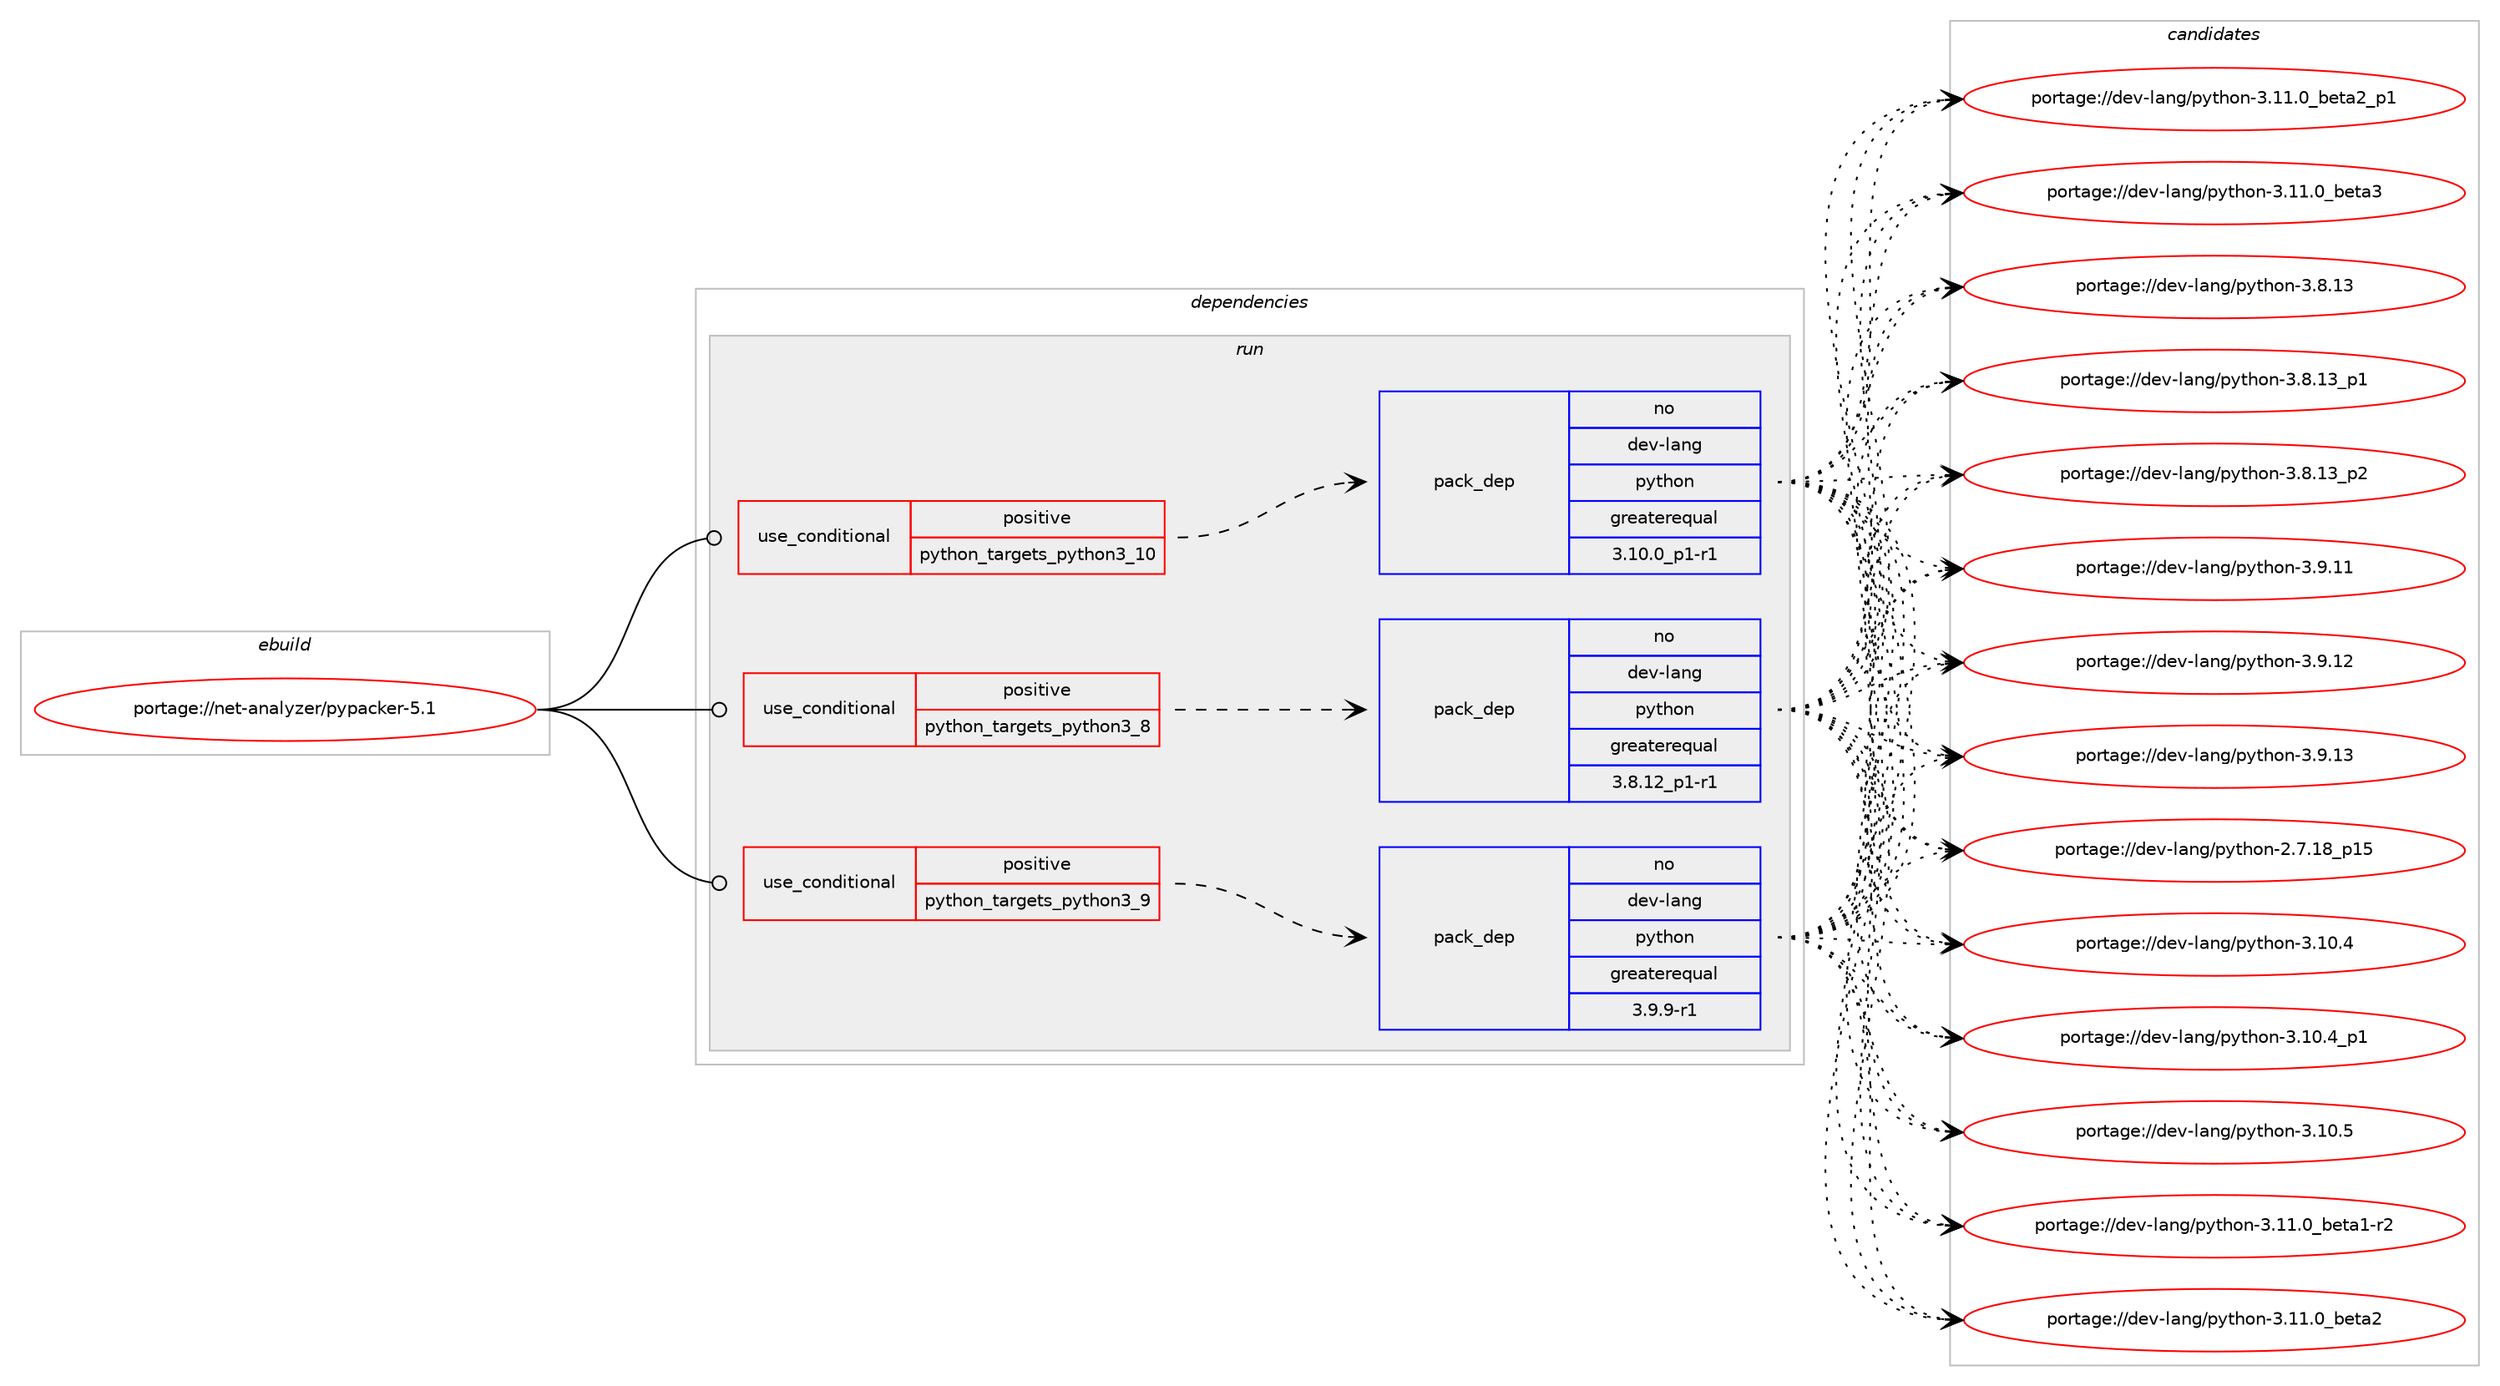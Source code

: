 digraph prolog {

# *************
# Graph options
# *************

newrank=true;
concentrate=true;
compound=true;
graph [rankdir=LR,fontname=Helvetica,fontsize=10,ranksep=1.5];#, ranksep=2.5, nodesep=0.2];
edge  [arrowhead=vee];
node  [fontname=Helvetica,fontsize=10];

# **********
# The ebuild
# **********

subgraph cluster_leftcol {
color=gray;
rank=same;
label=<<i>ebuild</i>>;
id [label="portage://net-analyzer/pypacker-5.1", color=red, width=4, href="../net-analyzer/pypacker-5.1.svg"];
}

# ****************
# The dependencies
# ****************

subgraph cluster_midcol {
color=gray;
label=<<i>dependencies</i>>;
subgraph cluster_compile {
fillcolor="#eeeeee";
style=filled;
label=<<i>compile</i>>;
}
subgraph cluster_compileandrun {
fillcolor="#eeeeee";
style=filled;
label=<<i>compile and run</i>>;
}
subgraph cluster_run {
fillcolor="#eeeeee";
style=filled;
label=<<i>run</i>>;
subgraph cond37 {
dependency40 [label=<<TABLE BORDER="0" CELLBORDER="1" CELLSPACING="0" CELLPADDING="4"><TR><TD ROWSPAN="3" CELLPADDING="10">use_conditional</TD></TR><TR><TD>positive</TD></TR><TR><TD>python_targets_python3_10</TD></TR></TABLE>>, shape=none, color=red];
subgraph pack3 {
dependency41 [label=<<TABLE BORDER="0" CELLBORDER="1" CELLSPACING="0" CELLPADDING="4" WIDTH="220"><TR><TD ROWSPAN="6" CELLPADDING="30">pack_dep</TD></TR><TR><TD WIDTH="110">no</TD></TR><TR><TD>dev-lang</TD></TR><TR><TD>python</TD></TR><TR><TD>greaterequal</TD></TR><TR><TD>3.10.0_p1-r1</TD></TR></TABLE>>, shape=none, color=blue];
}
dependency40:e -> dependency41:w [weight=20,style="dashed",arrowhead="vee"];
}
id:e -> dependency40:w [weight=20,style="solid",arrowhead="odot"];
subgraph cond38 {
dependency42 [label=<<TABLE BORDER="0" CELLBORDER="1" CELLSPACING="0" CELLPADDING="4"><TR><TD ROWSPAN="3" CELLPADDING="10">use_conditional</TD></TR><TR><TD>positive</TD></TR><TR><TD>python_targets_python3_8</TD></TR></TABLE>>, shape=none, color=red];
subgraph pack4 {
dependency43 [label=<<TABLE BORDER="0" CELLBORDER="1" CELLSPACING="0" CELLPADDING="4" WIDTH="220"><TR><TD ROWSPAN="6" CELLPADDING="30">pack_dep</TD></TR><TR><TD WIDTH="110">no</TD></TR><TR><TD>dev-lang</TD></TR><TR><TD>python</TD></TR><TR><TD>greaterequal</TD></TR><TR><TD>3.8.12_p1-r1</TD></TR></TABLE>>, shape=none, color=blue];
}
dependency42:e -> dependency43:w [weight=20,style="dashed",arrowhead="vee"];
}
id:e -> dependency42:w [weight=20,style="solid",arrowhead="odot"];
subgraph cond39 {
dependency44 [label=<<TABLE BORDER="0" CELLBORDER="1" CELLSPACING="0" CELLPADDING="4"><TR><TD ROWSPAN="3" CELLPADDING="10">use_conditional</TD></TR><TR><TD>positive</TD></TR><TR><TD>python_targets_python3_9</TD></TR></TABLE>>, shape=none, color=red];
subgraph pack5 {
dependency45 [label=<<TABLE BORDER="0" CELLBORDER="1" CELLSPACING="0" CELLPADDING="4" WIDTH="220"><TR><TD ROWSPAN="6" CELLPADDING="30">pack_dep</TD></TR><TR><TD WIDTH="110">no</TD></TR><TR><TD>dev-lang</TD></TR><TR><TD>python</TD></TR><TR><TD>greaterequal</TD></TR><TR><TD>3.9.9-r1</TD></TR></TABLE>>, shape=none, color=blue];
}
dependency44:e -> dependency45:w [weight=20,style="dashed",arrowhead="vee"];
}
id:e -> dependency44:w [weight=20,style="solid",arrowhead="odot"];
}
}

# **************
# The candidates
# **************

subgraph cluster_choices {
rank=same;
color=gray;
label=<<i>candidates</i>>;

subgraph choice3 {
color=black;
nodesep=1;
choice10010111845108971101034711212111610411111045504655464956951124953 [label="portage://dev-lang/python-2.7.18_p15", color=red, width=4,href="../dev-lang/python-2.7.18_p15.svg"];
choice10010111845108971101034711212111610411111045514649484652 [label="portage://dev-lang/python-3.10.4", color=red, width=4,href="../dev-lang/python-3.10.4.svg"];
choice100101118451089711010347112121116104111110455146494846529511249 [label="portage://dev-lang/python-3.10.4_p1", color=red, width=4,href="../dev-lang/python-3.10.4_p1.svg"];
choice10010111845108971101034711212111610411111045514649484653 [label="portage://dev-lang/python-3.10.5", color=red, width=4,href="../dev-lang/python-3.10.5.svg"];
choice10010111845108971101034711212111610411111045514649494648959810111697494511450 [label="portage://dev-lang/python-3.11.0_beta1-r2", color=red, width=4,href="../dev-lang/python-3.11.0_beta1-r2.svg"];
choice1001011184510897110103471121211161041111104551464949464895981011169750 [label="portage://dev-lang/python-3.11.0_beta2", color=red, width=4,href="../dev-lang/python-3.11.0_beta2.svg"];
choice10010111845108971101034711212111610411111045514649494648959810111697509511249 [label="portage://dev-lang/python-3.11.0_beta2_p1", color=red, width=4,href="../dev-lang/python-3.11.0_beta2_p1.svg"];
choice1001011184510897110103471121211161041111104551464949464895981011169751 [label="portage://dev-lang/python-3.11.0_beta3", color=red, width=4,href="../dev-lang/python-3.11.0_beta3.svg"];
choice10010111845108971101034711212111610411111045514656464951 [label="portage://dev-lang/python-3.8.13", color=red, width=4,href="../dev-lang/python-3.8.13.svg"];
choice100101118451089711010347112121116104111110455146564649519511249 [label="portage://dev-lang/python-3.8.13_p1", color=red, width=4,href="../dev-lang/python-3.8.13_p1.svg"];
choice100101118451089711010347112121116104111110455146564649519511250 [label="portage://dev-lang/python-3.8.13_p2", color=red, width=4,href="../dev-lang/python-3.8.13_p2.svg"];
choice10010111845108971101034711212111610411111045514657464949 [label="portage://dev-lang/python-3.9.11", color=red, width=4,href="../dev-lang/python-3.9.11.svg"];
choice10010111845108971101034711212111610411111045514657464950 [label="portage://dev-lang/python-3.9.12", color=red, width=4,href="../dev-lang/python-3.9.12.svg"];
choice10010111845108971101034711212111610411111045514657464951 [label="portage://dev-lang/python-3.9.13", color=red, width=4,href="../dev-lang/python-3.9.13.svg"];
dependency41:e -> choice10010111845108971101034711212111610411111045504655464956951124953:w [style=dotted,weight="100"];
dependency41:e -> choice10010111845108971101034711212111610411111045514649484652:w [style=dotted,weight="100"];
dependency41:e -> choice100101118451089711010347112121116104111110455146494846529511249:w [style=dotted,weight="100"];
dependency41:e -> choice10010111845108971101034711212111610411111045514649484653:w [style=dotted,weight="100"];
dependency41:e -> choice10010111845108971101034711212111610411111045514649494648959810111697494511450:w [style=dotted,weight="100"];
dependency41:e -> choice1001011184510897110103471121211161041111104551464949464895981011169750:w [style=dotted,weight="100"];
dependency41:e -> choice10010111845108971101034711212111610411111045514649494648959810111697509511249:w [style=dotted,weight="100"];
dependency41:e -> choice1001011184510897110103471121211161041111104551464949464895981011169751:w [style=dotted,weight="100"];
dependency41:e -> choice10010111845108971101034711212111610411111045514656464951:w [style=dotted,weight="100"];
dependency41:e -> choice100101118451089711010347112121116104111110455146564649519511249:w [style=dotted,weight="100"];
dependency41:e -> choice100101118451089711010347112121116104111110455146564649519511250:w [style=dotted,weight="100"];
dependency41:e -> choice10010111845108971101034711212111610411111045514657464949:w [style=dotted,weight="100"];
dependency41:e -> choice10010111845108971101034711212111610411111045514657464950:w [style=dotted,weight="100"];
dependency41:e -> choice10010111845108971101034711212111610411111045514657464951:w [style=dotted,weight="100"];
}
subgraph choice4 {
color=black;
nodesep=1;
choice10010111845108971101034711212111610411111045504655464956951124953 [label="portage://dev-lang/python-2.7.18_p15", color=red, width=4,href="../dev-lang/python-2.7.18_p15.svg"];
choice10010111845108971101034711212111610411111045514649484652 [label="portage://dev-lang/python-3.10.4", color=red, width=4,href="../dev-lang/python-3.10.4.svg"];
choice100101118451089711010347112121116104111110455146494846529511249 [label="portage://dev-lang/python-3.10.4_p1", color=red, width=4,href="../dev-lang/python-3.10.4_p1.svg"];
choice10010111845108971101034711212111610411111045514649484653 [label="portage://dev-lang/python-3.10.5", color=red, width=4,href="../dev-lang/python-3.10.5.svg"];
choice10010111845108971101034711212111610411111045514649494648959810111697494511450 [label="portage://dev-lang/python-3.11.0_beta1-r2", color=red, width=4,href="../dev-lang/python-3.11.0_beta1-r2.svg"];
choice1001011184510897110103471121211161041111104551464949464895981011169750 [label="portage://dev-lang/python-3.11.0_beta2", color=red, width=4,href="../dev-lang/python-3.11.0_beta2.svg"];
choice10010111845108971101034711212111610411111045514649494648959810111697509511249 [label="portage://dev-lang/python-3.11.0_beta2_p1", color=red, width=4,href="../dev-lang/python-3.11.0_beta2_p1.svg"];
choice1001011184510897110103471121211161041111104551464949464895981011169751 [label="portage://dev-lang/python-3.11.0_beta3", color=red, width=4,href="../dev-lang/python-3.11.0_beta3.svg"];
choice10010111845108971101034711212111610411111045514656464951 [label="portage://dev-lang/python-3.8.13", color=red, width=4,href="../dev-lang/python-3.8.13.svg"];
choice100101118451089711010347112121116104111110455146564649519511249 [label="portage://dev-lang/python-3.8.13_p1", color=red, width=4,href="../dev-lang/python-3.8.13_p1.svg"];
choice100101118451089711010347112121116104111110455146564649519511250 [label="portage://dev-lang/python-3.8.13_p2", color=red, width=4,href="../dev-lang/python-3.8.13_p2.svg"];
choice10010111845108971101034711212111610411111045514657464949 [label="portage://dev-lang/python-3.9.11", color=red, width=4,href="../dev-lang/python-3.9.11.svg"];
choice10010111845108971101034711212111610411111045514657464950 [label="portage://dev-lang/python-3.9.12", color=red, width=4,href="../dev-lang/python-3.9.12.svg"];
choice10010111845108971101034711212111610411111045514657464951 [label="portage://dev-lang/python-3.9.13", color=red, width=4,href="../dev-lang/python-3.9.13.svg"];
dependency43:e -> choice10010111845108971101034711212111610411111045504655464956951124953:w [style=dotted,weight="100"];
dependency43:e -> choice10010111845108971101034711212111610411111045514649484652:w [style=dotted,weight="100"];
dependency43:e -> choice100101118451089711010347112121116104111110455146494846529511249:w [style=dotted,weight="100"];
dependency43:e -> choice10010111845108971101034711212111610411111045514649484653:w [style=dotted,weight="100"];
dependency43:e -> choice10010111845108971101034711212111610411111045514649494648959810111697494511450:w [style=dotted,weight="100"];
dependency43:e -> choice1001011184510897110103471121211161041111104551464949464895981011169750:w [style=dotted,weight="100"];
dependency43:e -> choice10010111845108971101034711212111610411111045514649494648959810111697509511249:w [style=dotted,weight="100"];
dependency43:e -> choice1001011184510897110103471121211161041111104551464949464895981011169751:w [style=dotted,weight="100"];
dependency43:e -> choice10010111845108971101034711212111610411111045514656464951:w [style=dotted,weight="100"];
dependency43:e -> choice100101118451089711010347112121116104111110455146564649519511249:w [style=dotted,weight="100"];
dependency43:e -> choice100101118451089711010347112121116104111110455146564649519511250:w [style=dotted,weight="100"];
dependency43:e -> choice10010111845108971101034711212111610411111045514657464949:w [style=dotted,weight="100"];
dependency43:e -> choice10010111845108971101034711212111610411111045514657464950:w [style=dotted,weight="100"];
dependency43:e -> choice10010111845108971101034711212111610411111045514657464951:w [style=dotted,weight="100"];
}
subgraph choice5 {
color=black;
nodesep=1;
choice10010111845108971101034711212111610411111045504655464956951124953 [label="portage://dev-lang/python-2.7.18_p15", color=red, width=4,href="../dev-lang/python-2.7.18_p15.svg"];
choice10010111845108971101034711212111610411111045514649484652 [label="portage://dev-lang/python-3.10.4", color=red, width=4,href="../dev-lang/python-3.10.4.svg"];
choice100101118451089711010347112121116104111110455146494846529511249 [label="portage://dev-lang/python-3.10.4_p1", color=red, width=4,href="../dev-lang/python-3.10.4_p1.svg"];
choice10010111845108971101034711212111610411111045514649484653 [label="portage://dev-lang/python-3.10.5", color=red, width=4,href="../dev-lang/python-3.10.5.svg"];
choice10010111845108971101034711212111610411111045514649494648959810111697494511450 [label="portage://dev-lang/python-3.11.0_beta1-r2", color=red, width=4,href="../dev-lang/python-3.11.0_beta1-r2.svg"];
choice1001011184510897110103471121211161041111104551464949464895981011169750 [label="portage://dev-lang/python-3.11.0_beta2", color=red, width=4,href="../dev-lang/python-3.11.0_beta2.svg"];
choice10010111845108971101034711212111610411111045514649494648959810111697509511249 [label="portage://dev-lang/python-3.11.0_beta2_p1", color=red, width=4,href="../dev-lang/python-3.11.0_beta2_p1.svg"];
choice1001011184510897110103471121211161041111104551464949464895981011169751 [label="portage://dev-lang/python-3.11.0_beta3", color=red, width=4,href="../dev-lang/python-3.11.0_beta3.svg"];
choice10010111845108971101034711212111610411111045514656464951 [label="portage://dev-lang/python-3.8.13", color=red, width=4,href="../dev-lang/python-3.8.13.svg"];
choice100101118451089711010347112121116104111110455146564649519511249 [label="portage://dev-lang/python-3.8.13_p1", color=red, width=4,href="../dev-lang/python-3.8.13_p1.svg"];
choice100101118451089711010347112121116104111110455146564649519511250 [label="portage://dev-lang/python-3.8.13_p2", color=red, width=4,href="../dev-lang/python-3.8.13_p2.svg"];
choice10010111845108971101034711212111610411111045514657464949 [label="portage://dev-lang/python-3.9.11", color=red, width=4,href="../dev-lang/python-3.9.11.svg"];
choice10010111845108971101034711212111610411111045514657464950 [label="portage://dev-lang/python-3.9.12", color=red, width=4,href="../dev-lang/python-3.9.12.svg"];
choice10010111845108971101034711212111610411111045514657464951 [label="portage://dev-lang/python-3.9.13", color=red, width=4,href="../dev-lang/python-3.9.13.svg"];
dependency45:e -> choice10010111845108971101034711212111610411111045504655464956951124953:w [style=dotted,weight="100"];
dependency45:e -> choice10010111845108971101034711212111610411111045514649484652:w [style=dotted,weight="100"];
dependency45:e -> choice100101118451089711010347112121116104111110455146494846529511249:w [style=dotted,weight="100"];
dependency45:e -> choice10010111845108971101034711212111610411111045514649484653:w [style=dotted,weight="100"];
dependency45:e -> choice10010111845108971101034711212111610411111045514649494648959810111697494511450:w [style=dotted,weight="100"];
dependency45:e -> choice1001011184510897110103471121211161041111104551464949464895981011169750:w [style=dotted,weight="100"];
dependency45:e -> choice10010111845108971101034711212111610411111045514649494648959810111697509511249:w [style=dotted,weight="100"];
dependency45:e -> choice1001011184510897110103471121211161041111104551464949464895981011169751:w [style=dotted,weight="100"];
dependency45:e -> choice10010111845108971101034711212111610411111045514656464951:w [style=dotted,weight="100"];
dependency45:e -> choice100101118451089711010347112121116104111110455146564649519511249:w [style=dotted,weight="100"];
dependency45:e -> choice100101118451089711010347112121116104111110455146564649519511250:w [style=dotted,weight="100"];
dependency45:e -> choice10010111845108971101034711212111610411111045514657464949:w [style=dotted,weight="100"];
dependency45:e -> choice10010111845108971101034711212111610411111045514657464950:w [style=dotted,weight="100"];
dependency45:e -> choice10010111845108971101034711212111610411111045514657464951:w [style=dotted,weight="100"];
}
}

}
